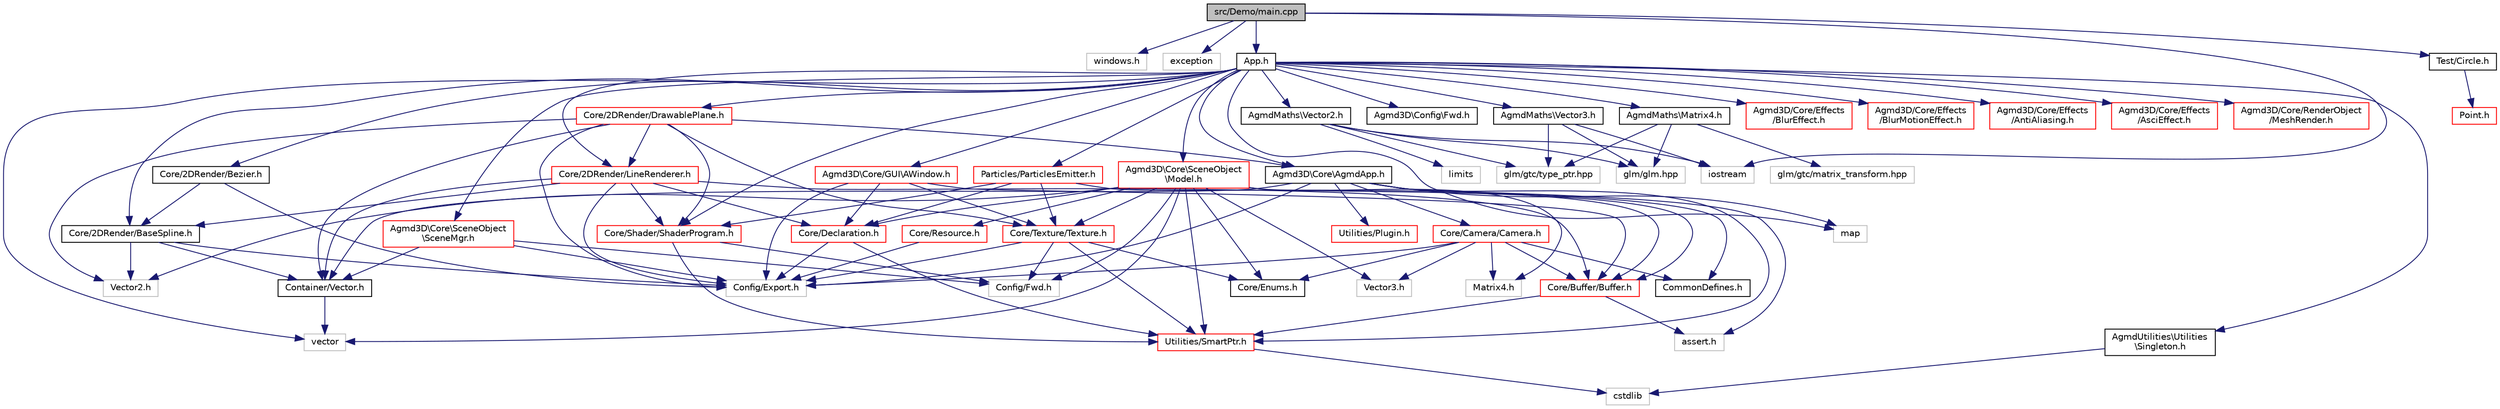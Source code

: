 digraph "src/Demo/main.cpp"
{
  edge [fontname="Helvetica",fontsize="10",labelfontname="Helvetica",labelfontsize="10"];
  node [fontname="Helvetica",fontsize="10",shape=record];
  Node1 [label="src/Demo/main.cpp",height=0.2,width=0.4,color="black", fillcolor="grey75", style="filled" fontcolor="black"];
  Node1 -> Node2 [color="midnightblue",fontsize="10",style="solid"];
  Node2 [label="windows.h",height=0.2,width=0.4,color="grey75", fillcolor="white", style="filled"];
  Node1 -> Node3 [color="midnightblue",fontsize="10",style="solid"];
  Node3 [label="exception",height=0.2,width=0.4,color="grey75", fillcolor="white", style="filled"];
  Node1 -> Node4 [color="midnightblue",fontsize="10",style="solid"];
  Node4 [label="App.h",height=0.2,width=0.4,color="black", fillcolor="white", style="filled",URL="$_demo_2_app_8h.html"];
  Node4 -> Node5 [color="midnightblue",fontsize="10",style="solid"];
  Node5 [label="Agmd3D\\Config\\Fwd.h",height=0.2,width=0.4,color="black", fillcolor="white", style="filled",URL="$_agmd3_d_2_config_2_fwd_8h.html"];
  Node4 -> Node6 [color="midnightblue",fontsize="10",style="solid"];
  Node6 [label="Agmd3D\\Core\\AgmdApp.h",height=0.2,width=0.4,color="black", fillcolor="white", style="filled",URL="$_agmd3_d_2_core_2_agmd_app_8h.html"];
  Node6 -> Node7 [color="midnightblue",fontsize="10",style="solid"];
  Node7 [label="Config/Export.h",height=0.2,width=0.4,color="grey75", fillcolor="white", style="filled"];
  Node6 -> Node8 [color="midnightblue",fontsize="10",style="solid"];
  Node8 [label="Utilities/Plugin.h",height=0.2,width=0.4,color="red", fillcolor="white", style="filled",URL="$_plugin_8h.html"];
  Node6 -> Node9 [color="midnightblue",fontsize="10",style="solid"];
  Node9 [label="Utilities/SmartPtr.h",height=0.2,width=0.4,color="red", fillcolor="white", style="filled",URL="$_smart_ptr_8h.html"];
  Node9 -> Node10 [color="midnightblue",fontsize="10",style="solid"];
  Node10 [label="cstdlib",height=0.2,width=0.4,color="grey75", fillcolor="white", style="filled"];
  Node6 -> Node11 [color="midnightblue",fontsize="10",style="solid"];
  Node11 [label="map",height=0.2,width=0.4,color="grey75", fillcolor="white", style="filled"];
  Node6 -> Node12 [color="midnightblue",fontsize="10",style="solid"];
  Node12 [label="assert.h",height=0.2,width=0.4,color="grey75", fillcolor="white", style="filled"];
  Node6 -> Node13 [color="midnightblue",fontsize="10",style="solid"];
  Node13 [label="CommonDefines.h",height=0.2,width=0.4,color="black", fillcolor="white", style="filled",URL="$_common_defines_8h.html"];
  Node6 -> Node14 [color="midnightblue",fontsize="10",style="solid"];
  Node14 [label="Core/Camera/Camera.h",height=0.2,width=0.4,color="red", fillcolor="white", style="filled",URL="$_camera_8h.html"];
  Node14 -> Node7 [color="midnightblue",fontsize="10",style="solid"];
  Node14 -> Node15 [color="midnightblue",fontsize="10",style="solid"];
  Node15 [label="Core/Buffer/Buffer.h",height=0.2,width=0.4,color="red", fillcolor="white", style="filled",URL="$_buffer_8h.html"];
  Node15 -> Node9 [color="midnightblue",fontsize="10",style="solid"];
  Node15 -> Node12 [color="midnightblue",fontsize="10",style="solid"];
  Node14 -> Node16 [color="midnightblue",fontsize="10",style="solid"];
  Node16 [label="Core/Enums.h",height=0.2,width=0.4,color="black", fillcolor="white", style="filled",URL="$_enums_8h.html"];
  Node14 -> Node17 [color="midnightblue",fontsize="10",style="solid"];
  Node17 [label="Vector3.h",height=0.2,width=0.4,color="grey75", fillcolor="white", style="filled"];
  Node14 -> Node18 [color="midnightblue",fontsize="10",style="solid"];
  Node18 [label="Matrix4.h",height=0.2,width=0.4,color="grey75", fillcolor="white", style="filled"];
  Node14 -> Node13 [color="midnightblue",fontsize="10",style="solid"];
  Node6 -> Node19 [color="midnightblue",fontsize="10",style="solid"];
  Node19 [label="Container/Vector.h",height=0.2,width=0.4,color="black", fillcolor="white", style="filled",URL="$_vector_8h.html"];
  Node19 -> Node20 [color="midnightblue",fontsize="10",style="solid"];
  Node20 [label="vector",height=0.2,width=0.4,color="grey75", fillcolor="white", style="filled"];
  Node4 -> Node21 [color="midnightblue",fontsize="10",style="solid"];
  Node21 [label="AgmdMaths\\Vector2.h",height=0.2,width=0.4,color="black", fillcolor="white", style="filled",URL="$_agmd_maths_2_vector2_8h.html"];
  Node21 -> Node22 [color="midnightblue",fontsize="10",style="solid"];
  Node22 [label="limits",height=0.2,width=0.4,color="grey75", fillcolor="white", style="filled"];
  Node21 -> Node23 [color="midnightblue",fontsize="10",style="solid"];
  Node23 [label="iostream",height=0.2,width=0.4,color="grey75", fillcolor="white", style="filled"];
  Node21 -> Node24 [color="midnightblue",fontsize="10",style="solid"];
  Node24 [label="glm/glm.hpp",height=0.2,width=0.4,color="grey75", fillcolor="white", style="filled"];
  Node21 -> Node25 [color="midnightblue",fontsize="10",style="solid"];
  Node25 [label="glm/gtc/type_ptr.hpp",height=0.2,width=0.4,color="grey75", fillcolor="white", style="filled"];
  Node4 -> Node26 [color="midnightblue",fontsize="10",style="solid"];
  Node26 [label="AgmdMaths\\Vector3.h",height=0.2,width=0.4,color="black", fillcolor="white", style="filled",URL="$_agmd_maths_2_vector3_8h.html"];
  Node26 -> Node23 [color="midnightblue",fontsize="10",style="solid"];
  Node26 -> Node24 [color="midnightblue",fontsize="10",style="solid"];
  Node26 -> Node25 [color="midnightblue",fontsize="10",style="solid"];
  Node4 -> Node27 [color="midnightblue",fontsize="10",style="solid"];
  Node27 [label="AgmdMaths\\Matrix4.h",height=0.2,width=0.4,color="black", fillcolor="white", style="filled",URL="$_agmd_maths_2_matrix4_8h.html"];
  Node27 -> Node24 [color="midnightblue",fontsize="10",style="solid"];
  Node27 -> Node25 [color="midnightblue",fontsize="10",style="solid"];
  Node27 -> Node28 [color="midnightblue",fontsize="10",style="solid"];
  Node28 [label="glm/gtc/matrix_transform.hpp",height=0.2,width=0.4,color="grey75", fillcolor="white", style="filled"];
  Node4 -> Node29 [color="midnightblue",fontsize="10",style="solid"];
  Node29 [label="AgmdUtilities\\Utilities\l\\Singleton.h",height=0.2,width=0.4,color="black", fillcolor="white", style="filled",URL="$_agmd_utilities_2_utilities_2_singleton_8h.html"];
  Node29 -> Node10 [color="midnightblue",fontsize="10",style="solid"];
  Node4 -> Node30 [color="midnightblue",fontsize="10",style="solid"];
  Node30 [label="Agmd3D\\Core\\SceneObject\l\\Model.h",height=0.2,width=0.4,color="red", fillcolor="white", style="filled",URL="$_model_8h.html"];
  Node30 -> Node31 [color="midnightblue",fontsize="10",style="solid"];
  Node31 [label="Config/Fwd.h",height=0.2,width=0.4,color="grey75", fillcolor="white", style="filled"];
  Node30 -> Node32 [color="midnightblue",fontsize="10",style="solid"];
  Node32 [label="Core/Resource.h",height=0.2,width=0.4,color="red", fillcolor="white", style="filled",URL="$_resource_8h.html"];
  Node32 -> Node7 [color="midnightblue",fontsize="10",style="solid"];
  Node30 -> Node15 [color="midnightblue",fontsize="10",style="solid"];
  Node30 -> Node33 [color="midnightblue",fontsize="10",style="solid"];
  Node33 [label="Core/Declaration.h",height=0.2,width=0.4,color="red", fillcolor="white", style="filled",URL="$_declaration_8h.html"];
  Node33 -> Node7 [color="midnightblue",fontsize="10",style="solid"];
  Node33 -> Node9 [color="midnightblue",fontsize="10",style="solid"];
  Node30 -> Node34 [color="midnightblue",fontsize="10",style="solid"];
  Node34 [label="Core/Texture/Texture.h",height=0.2,width=0.4,color="red", fillcolor="white", style="filled",URL="$_texture_8h.html"];
  Node34 -> Node31 [color="midnightblue",fontsize="10",style="solid"];
  Node34 -> Node7 [color="midnightblue",fontsize="10",style="solid"];
  Node34 -> Node16 [color="midnightblue",fontsize="10",style="solid"];
  Node34 -> Node9 [color="midnightblue",fontsize="10",style="solid"];
  Node30 -> Node16 [color="midnightblue",fontsize="10",style="solid"];
  Node30 -> Node9 [color="midnightblue",fontsize="10",style="solid"];
  Node30 -> Node35 [color="midnightblue",fontsize="10",style="solid"];
  Node35 [label="Vector2.h",height=0.2,width=0.4,color="grey75", fillcolor="white", style="filled"];
  Node30 -> Node17 [color="midnightblue",fontsize="10",style="solid"];
  Node30 -> Node18 [color="midnightblue",fontsize="10",style="solid"];
  Node30 -> Node20 [color="midnightblue",fontsize="10",style="solid"];
  Node4 -> Node36 [color="midnightblue",fontsize="10",style="solid"];
  Node36 [label="Agmd3D\\Core\\SceneObject\l\\SceneMgr.h",height=0.2,width=0.4,color="red", fillcolor="white", style="filled",URL="$_scene_mgr_8h.html"];
  Node36 -> Node7 [color="midnightblue",fontsize="10",style="solid"];
  Node36 -> Node31 [color="midnightblue",fontsize="10",style="solid"];
  Node36 -> Node19 [color="midnightblue",fontsize="10",style="solid"];
  Node4 -> Node37 [color="midnightblue",fontsize="10",style="solid"];
  Node37 [label="Core/Shader/ShaderProgram.h",height=0.2,width=0.4,color="red", fillcolor="white", style="filled",URL="$_shader_program_8h.html"];
  Node37 -> Node31 [color="midnightblue",fontsize="10",style="solid"];
  Node37 -> Node9 [color="midnightblue",fontsize="10",style="solid"];
  Node4 -> Node38 [color="midnightblue",fontsize="10",style="solid"];
  Node38 [label="Agmd3D\\Core/GUI\\AWindow.h",height=0.2,width=0.4,color="red", fillcolor="white", style="filled",URL="$_a_window_8h.html"];
  Node38 -> Node7 [color="midnightblue",fontsize="10",style="solid"];
  Node38 -> Node34 [color="midnightblue",fontsize="10",style="solid"];
  Node38 -> Node15 [color="midnightblue",fontsize="10",style="solid"];
  Node38 -> Node33 [color="midnightblue",fontsize="10",style="solid"];
  Node4 -> Node39 [color="midnightblue",fontsize="10",style="solid"];
  Node39 [label="Agmd3D/Core/Effects\l/BlurEffect.h",height=0.2,width=0.4,color="red", fillcolor="white", style="filled",URL="$_blur_effect_8h.html"];
  Node4 -> Node40 [color="midnightblue",fontsize="10",style="solid"];
  Node40 [label="Agmd3D/Core/Effects\l/BlurMotionEffect.h",height=0.2,width=0.4,color="red", fillcolor="white", style="filled",URL="$_blur_motion_effect_8h.html"];
  Node4 -> Node41 [color="midnightblue",fontsize="10",style="solid"];
  Node41 [label="Agmd3D/Core/Effects\l/AntiAliasing.h",height=0.2,width=0.4,color="red", fillcolor="white", style="filled",URL="$_anti_aliasing_8h.html"];
  Node4 -> Node42 [color="midnightblue",fontsize="10",style="solid"];
  Node42 [label="Agmd3D/Core/Effects\l/AsciEffect.h",height=0.2,width=0.4,color="red", fillcolor="white", style="filled",URL="$_asci_effect_8h.html"];
  Node4 -> Node43 [color="midnightblue",fontsize="10",style="solid"];
  Node43 [label="Agmd3D/Core/RenderObject\l/MeshRender.h",height=0.2,width=0.4,color="red", fillcolor="white", style="filled",URL="$_mesh_render_8h.html"];
  Node4 -> Node44 [color="midnightblue",fontsize="10",style="solid"];
  Node44 [label="Particles/ParticlesEmitter.h",height=0.2,width=0.4,color="red", fillcolor="white", style="filled",URL="$_particles_emitter_8h.html"];
  Node44 -> Node15 [color="midnightblue",fontsize="10",style="solid"];
  Node44 -> Node33 [color="midnightblue",fontsize="10",style="solid"];
  Node44 -> Node37 [color="midnightblue",fontsize="10",style="solid"];
  Node44 -> Node34 [color="midnightblue",fontsize="10",style="solid"];
  Node4 -> Node45 [color="midnightblue",fontsize="10",style="solid"];
  Node45 [label="Core/2DRender/DrawablePlane.h",height=0.2,width=0.4,color="red", fillcolor="white", style="filled",URL="$_drawable_plane_8h.html"];
  Node45 -> Node35 [color="midnightblue",fontsize="10",style="solid"];
  Node45 -> Node34 [color="midnightblue",fontsize="10",style="solid"];
  Node45 -> Node46 [color="midnightblue",fontsize="10",style="solid"];
  Node46 [label="Core/2DRender/LineRenderer.h",height=0.2,width=0.4,color="red", fillcolor="white", style="filled",URL="$_line_renderer_8h.html"];
  Node46 -> Node47 [color="midnightblue",fontsize="10",style="solid"];
  Node47 [label="Core/2DRender/BaseSpline.h",height=0.2,width=0.4,color="black", fillcolor="white", style="filled",URL="$_base_spline_8h.html"];
  Node47 -> Node35 [color="midnightblue",fontsize="10",style="solid"];
  Node47 -> Node19 [color="midnightblue",fontsize="10",style="solid"];
  Node47 -> Node7 [color="midnightblue",fontsize="10",style="solid"];
  Node46 -> Node37 [color="midnightblue",fontsize="10",style="solid"];
  Node46 -> Node15 [color="midnightblue",fontsize="10",style="solid"];
  Node46 -> Node33 [color="midnightblue",fontsize="10",style="solid"];
  Node46 -> Node7 [color="midnightblue",fontsize="10",style="solid"];
  Node46 -> Node19 [color="midnightblue",fontsize="10",style="solid"];
  Node45 -> Node37 [color="midnightblue",fontsize="10",style="solid"];
  Node45 -> Node19 [color="midnightblue",fontsize="10",style="solid"];
  Node45 -> Node6 [color="midnightblue",fontsize="10",style="solid"];
  Node45 -> Node7 [color="midnightblue",fontsize="10",style="solid"];
  Node4 -> Node46 [color="midnightblue",fontsize="10",style="solid"];
  Node4 -> Node47 [color="midnightblue",fontsize="10",style="solid"];
  Node4 -> Node48 [color="midnightblue",fontsize="10",style="solid"];
  Node48 [label="Core/2DRender/Bezier.h",height=0.2,width=0.4,color="black", fillcolor="white", style="filled",URL="$_bezier_8h.html"];
  Node48 -> Node47 [color="midnightblue",fontsize="10",style="solid"];
  Node48 -> Node7 [color="midnightblue",fontsize="10",style="solid"];
  Node4 -> Node11 [color="midnightblue",fontsize="10",style="solid"];
  Node4 -> Node20 [color="midnightblue",fontsize="10",style="solid"];
  Node1 -> Node49 [color="midnightblue",fontsize="10",style="solid"];
  Node49 [label="Test/Circle.h",height=0.2,width=0.4,color="black", fillcolor="white", style="filled",URL="$_circle_8h.html"];
  Node49 -> Node50 [color="midnightblue",fontsize="10",style="solid"];
  Node50 [label="Point.h",height=0.2,width=0.4,color="red", fillcolor="white", style="filled",URL="$_point_8h.html"];
  Node1 -> Node23 [color="midnightblue",fontsize="10",style="solid"];
}
